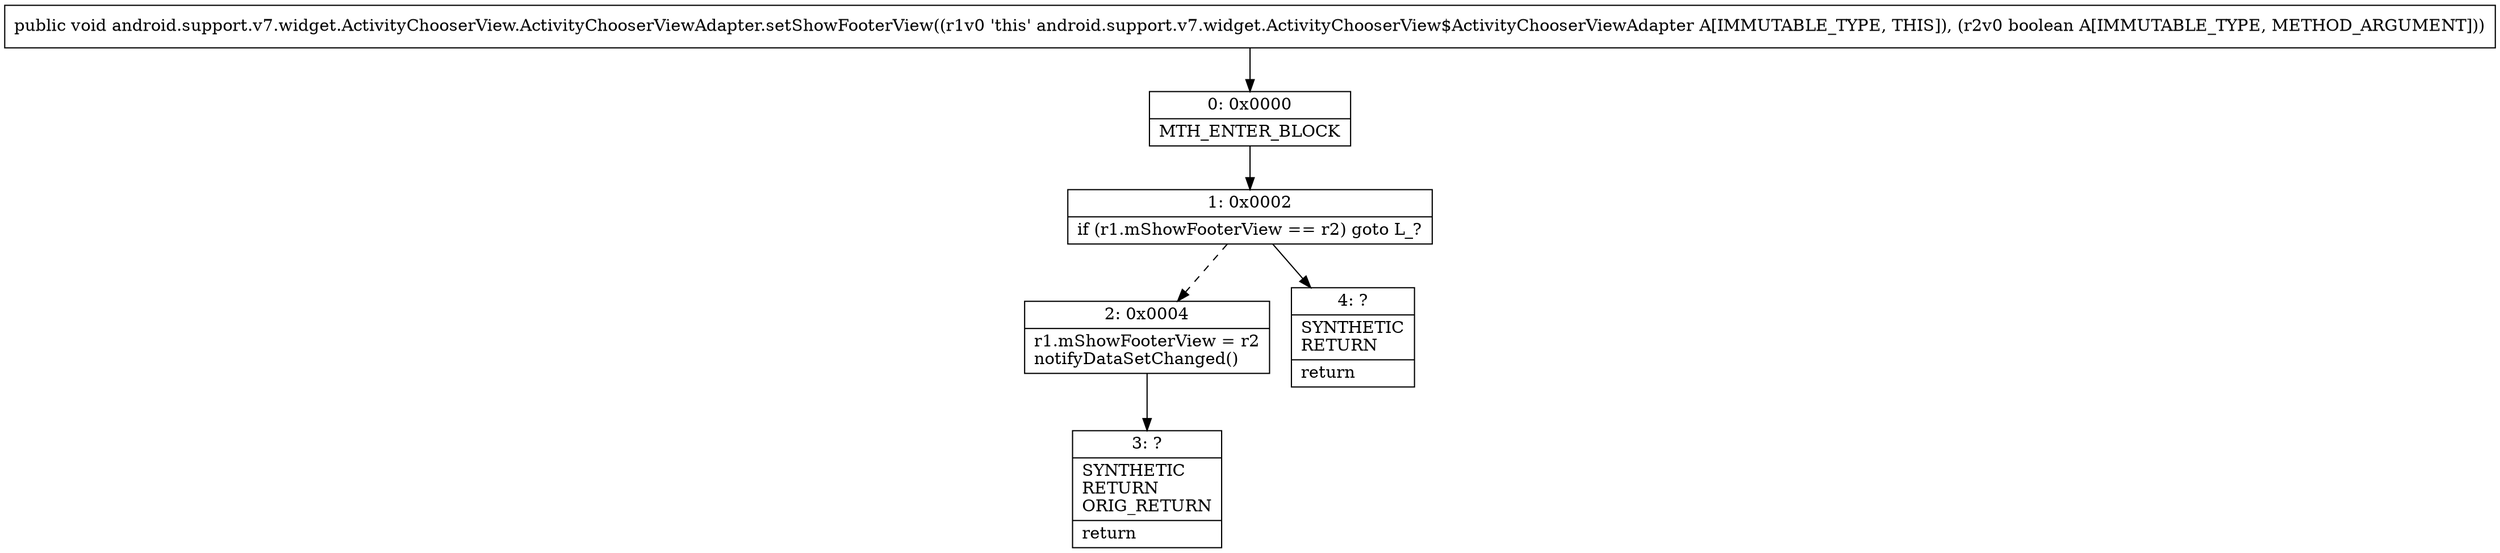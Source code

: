 digraph "CFG forandroid.support.v7.widget.ActivityChooserView.ActivityChooserViewAdapter.setShowFooterView(Z)V" {
Node_0 [shape=record,label="{0\:\ 0x0000|MTH_ENTER_BLOCK\l}"];
Node_1 [shape=record,label="{1\:\ 0x0002|if (r1.mShowFooterView == r2) goto L_?\l}"];
Node_2 [shape=record,label="{2\:\ 0x0004|r1.mShowFooterView = r2\lnotifyDataSetChanged()\l}"];
Node_3 [shape=record,label="{3\:\ ?|SYNTHETIC\lRETURN\lORIG_RETURN\l|return\l}"];
Node_4 [shape=record,label="{4\:\ ?|SYNTHETIC\lRETURN\l|return\l}"];
MethodNode[shape=record,label="{public void android.support.v7.widget.ActivityChooserView.ActivityChooserViewAdapter.setShowFooterView((r1v0 'this' android.support.v7.widget.ActivityChooserView$ActivityChooserViewAdapter A[IMMUTABLE_TYPE, THIS]), (r2v0 boolean A[IMMUTABLE_TYPE, METHOD_ARGUMENT])) }"];
MethodNode -> Node_0;
Node_0 -> Node_1;
Node_1 -> Node_2[style=dashed];
Node_1 -> Node_4;
Node_2 -> Node_3;
}


